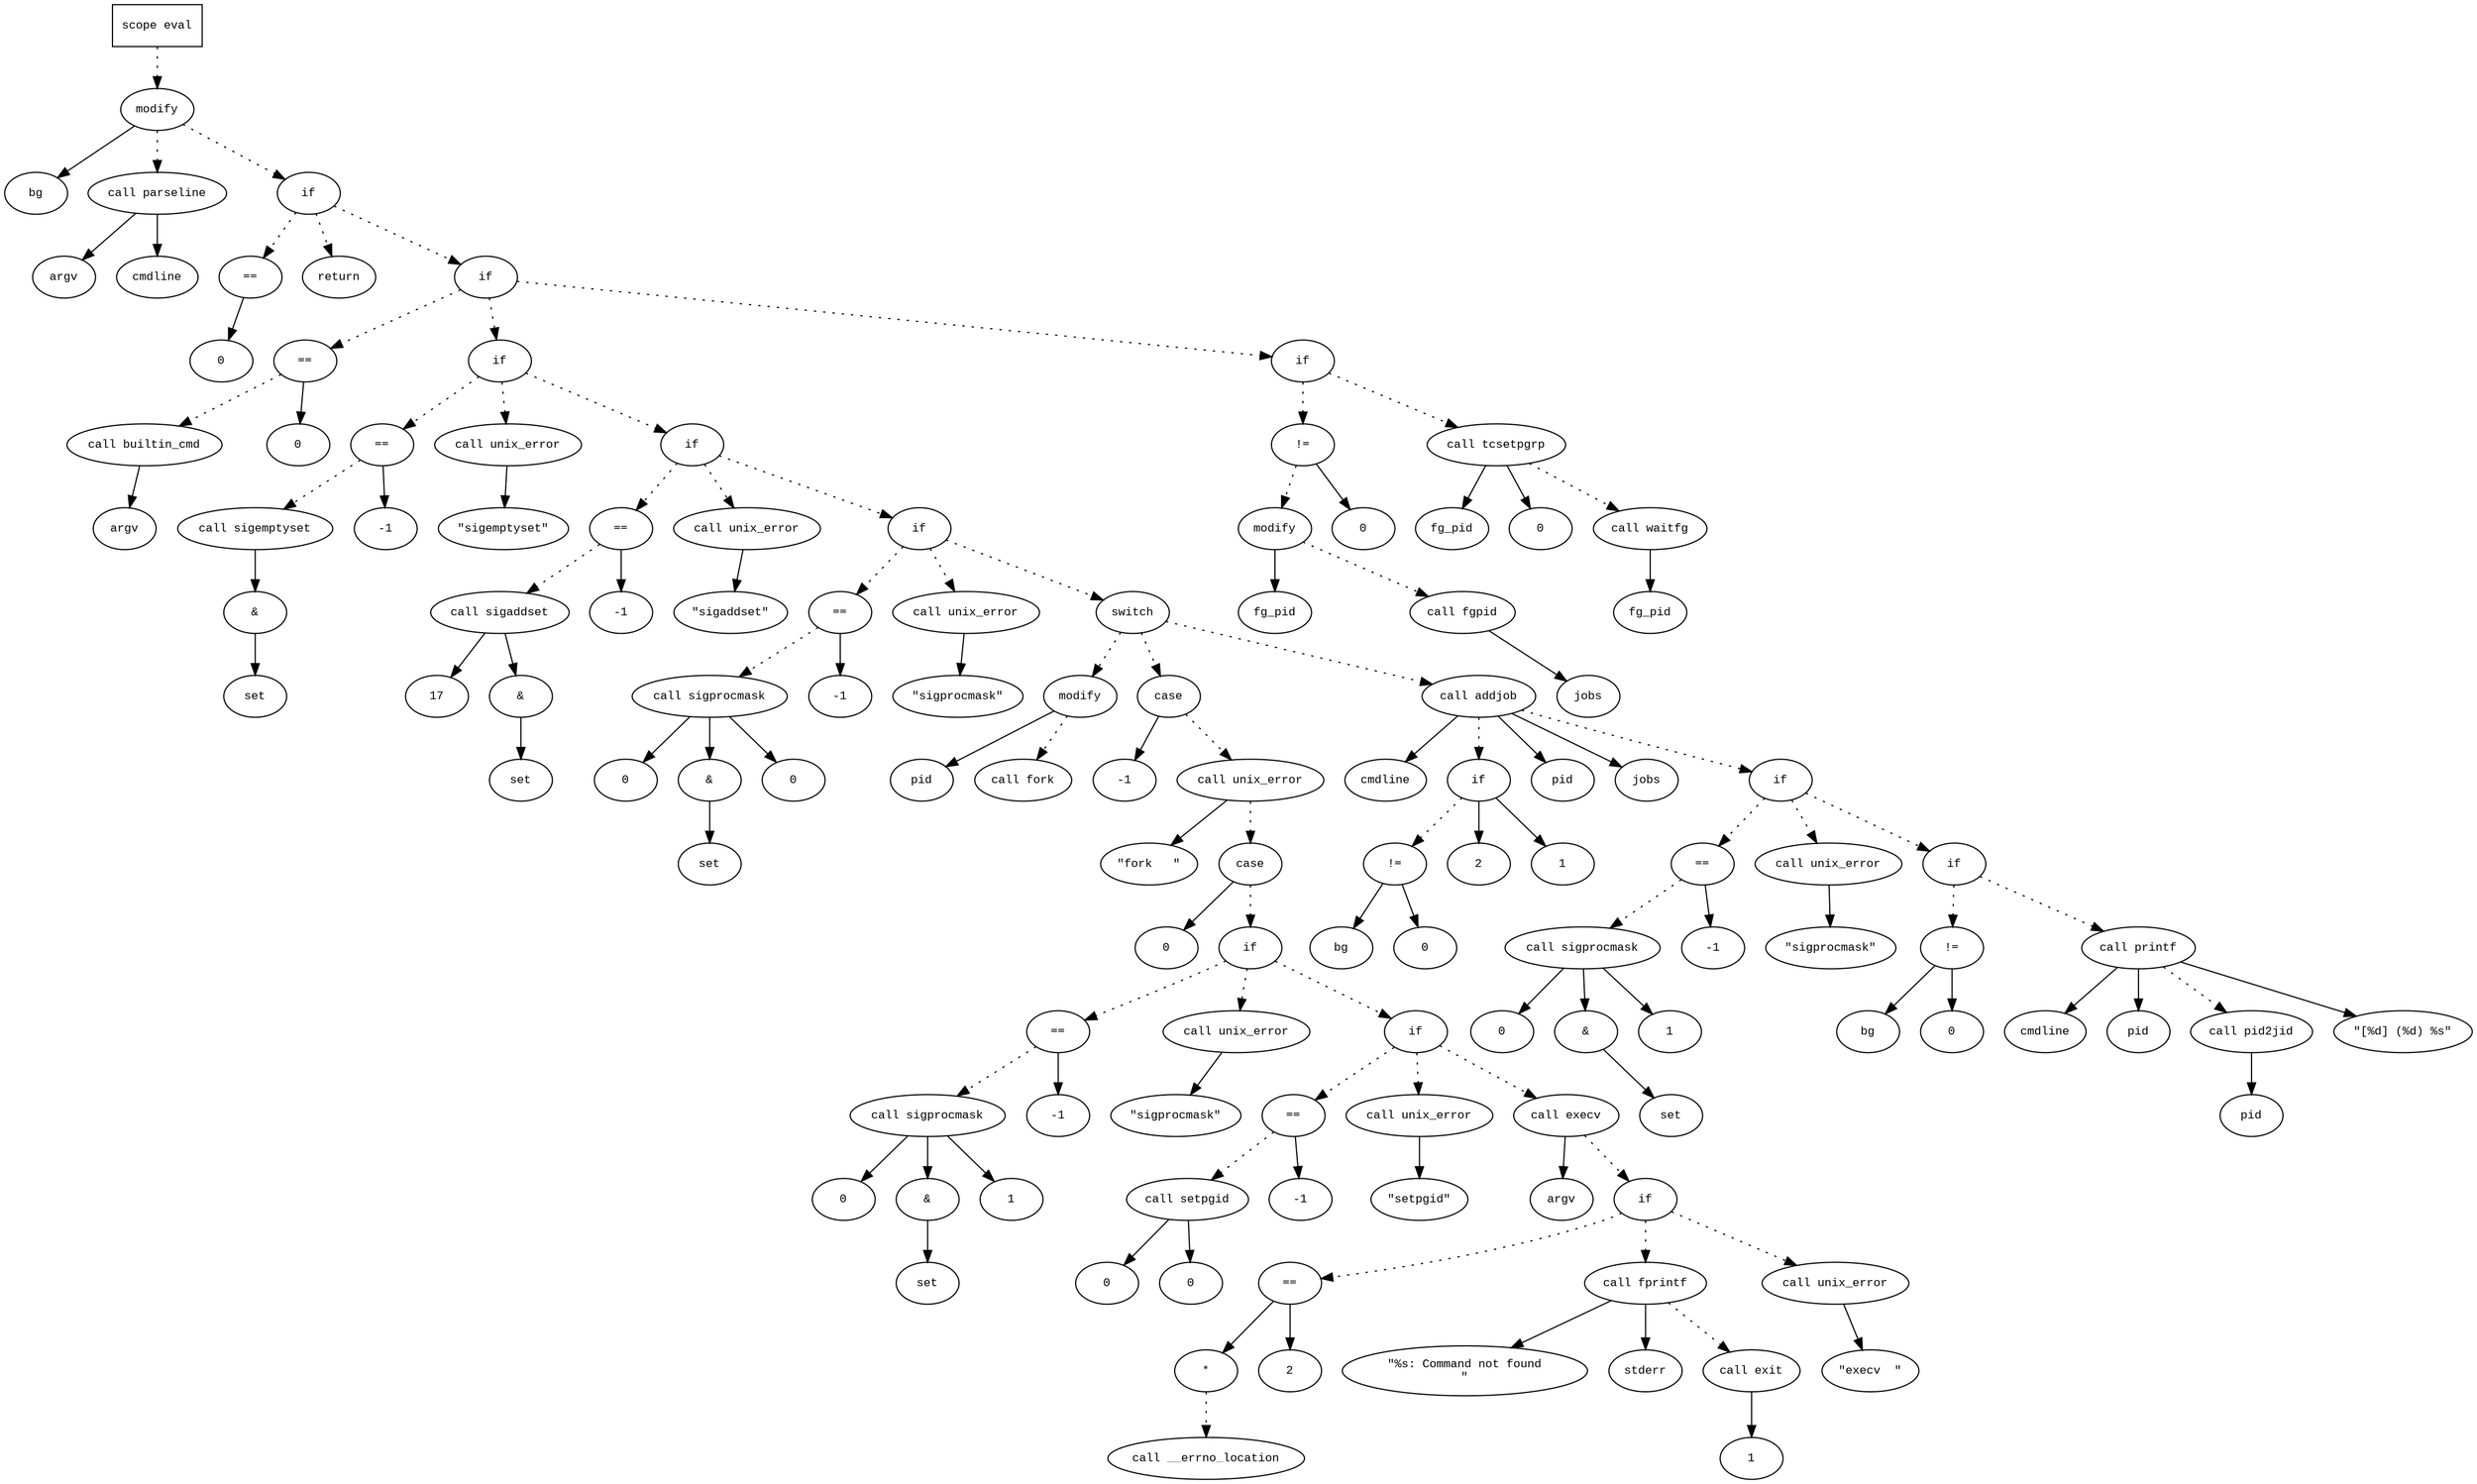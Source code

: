 digraph AST {
  graph [fontname="Times New Roman",fontsize=10];
  node  [fontname="Courier New",fontsize=10];
  edge  [fontname="Times New Roman",fontsize=10];

  node1 [label="scope eval",shape=box];
  node2 [label="modify",shape=ellipse];
  node3 [label="bg",shape=ellipse];
  node2 -> node3;
  node4 [label="call parseline",shape=ellipse];
  node5 [label="argv",shape=ellipse];
  node4 -> node5;
  node6 [label="cmdline",shape=ellipse];
  node4 -> node6;
  node2 -> node4 [style=dotted];
  node1 -> node2 [style=dotted];
  node7 [label="if",shape=ellipse];
  node2 -> node7 [style=dotted];
  node8 [label="==",shape=ellipse];
  node9 [label="0",shape=ellipse];
  node8 -> node9;
  node7 -> node8 [style=dotted];
  node10 [label="return",shape=ellipse];
  node7 -> node10 [style=dotted];
  node11 [label="if",shape=ellipse];
  node7 -> node11 [style=dotted];
  node12 [label="==",shape=ellipse];
  node13 [label="call builtin_cmd",shape=ellipse];
  node14 [label="argv",shape=ellipse];
  node13 -> node14;
  node12 -> node13 [style=dotted];
  node15 [label="0",shape=ellipse];
  node12 -> node15;
  node11 -> node12 [style=dotted];
  node16 [label="if",shape=ellipse];
  node11 -> node16 [style=dotted];
  node17 [label="==",shape=ellipse];
  node18 [label="call sigemptyset",shape=ellipse];
  node19 [label="&",shape=ellipse];
  node18 -> node19;
  node20 [label="set",shape=ellipse];
  node19 -> node20;
  node17 -> node18 [style=dotted];
  node21 [label="-1",shape=ellipse];
  node17 -> node21;
  node16 -> node17 [style=dotted];
  node22 [label="call unix_error",shape=ellipse];
  node23 [label="\"sigemptyset\"",shape=ellipse];
  node22 -> node23;
  node16 -> node22 [style=dotted];
  node24 [label="if",shape=ellipse];
  node16 -> node24 [style=dotted];
  node25 [label="==",shape=ellipse];
  node26 [label="call sigaddset",shape=ellipse];
  node27 [label="17",shape=ellipse];
  node26 -> node27;
  node28 [label="&",shape=ellipse];
  node26 -> node28;
  node29 [label="set",shape=ellipse];
  node28 -> node29;
  node25 -> node26 [style=dotted];
  node30 [label="-1",shape=ellipse];
  node25 -> node30;
  node24 -> node25 [style=dotted];
  node31 [label="call unix_error",shape=ellipse];
  node32 [label="\"sigaddset\"",shape=ellipse];
  node31 -> node32;
  node24 -> node31 [style=dotted];
  node33 [label="if",shape=ellipse];
  node24 -> node33 [style=dotted];
  node34 [label="==",shape=ellipse];
  node35 [label="call sigprocmask",shape=ellipse];
  node36 [label="0",shape=ellipse];
  node35 -> node36;
  node37 [label="&",shape=ellipse];
  node35 -> node37;
  node38 [label="set",shape=ellipse];
  node37 -> node38;
  node39 [label="0",shape=ellipse];
  node35 -> node39;
  node34 -> node35 [style=dotted];
  node40 [label="-1",shape=ellipse];
  node34 -> node40;
  node33 -> node34 [style=dotted];
  node41 [label="call unix_error",shape=ellipse];
  node42 [label="\"sigprocmask\"",shape=ellipse];
  node41 -> node42;
  node33 -> node41 [style=dotted];
  node43 [label="switch",shape=ellipse];
  node44 [label="modify",shape=ellipse];
  node45 [label="pid",shape=ellipse];
  node44 -> node45;
  node46 [label="call fork",shape=ellipse];
  node44 -> node46 [style=dotted];
  node43 -> node44 [style=dotted];
  node47 [label="case",shape=ellipse];
  node48 [label="-1",shape=ellipse];
  node47 -> node48;
  node43 -> node47 [style=dotted];
  node49 [label="call unix_error",shape=ellipse];
  node50 [label="\"fork   \"",shape=ellipse];
  node49 -> node50;
  node47 -> node49 [style=dotted];
  node51 [label="case",shape=ellipse];
  node52 [label="0",shape=ellipse];
  node51 -> node52;
  node49 -> node51 [style=dotted];
  node53 [label="if",shape=ellipse];
  node51 -> node53 [style=dotted];
  node54 [label="==",shape=ellipse];
  node55 [label="call sigprocmask",shape=ellipse];
  node56 [label="0",shape=ellipse];
  node55 -> node56;
  node57 [label="&",shape=ellipse];
  node55 -> node57;
  node58 [label="set",shape=ellipse];
  node57 -> node58;
  node59 [label="1",shape=ellipse];
  node55 -> node59;
  node54 -> node55 [style=dotted];
  node60 [label="-1",shape=ellipse];
  node54 -> node60;
  node53 -> node54 [style=dotted];
  node61 [label="call unix_error",shape=ellipse];
  node62 [label="\"sigprocmask\"",shape=ellipse];
  node61 -> node62;
  node53 -> node61 [style=dotted];
  node63 [label="if",shape=ellipse];
  node53 -> node63 [style=dotted];
  node64 [label="==",shape=ellipse];
  node65 [label="call setpgid",shape=ellipse];
  node66 [label="0",shape=ellipse];
  node65 -> node66;
  node67 [label="0",shape=ellipse];
  node65 -> node67;
  node64 -> node65 [style=dotted];
  node68 [label="-1",shape=ellipse];
  node64 -> node68;
  node63 -> node64 [style=dotted];
  node69 [label="call unix_error",shape=ellipse];
  node70 [label="\"setpgid\"",shape=ellipse];
  node69 -> node70;
  node63 -> node69 [style=dotted];
  node71 [label="call execv",shape=ellipse];
  node72 [label="argv",shape=ellipse];
  node71 -> node72;
  node63 -> node71 [style=dotted];
  node73 [label="if",shape=ellipse];
  node71 -> node73 [style=dotted];
  node74 [label="==",shape=ellipse];
  node75 [label="*",shape=ellipse];
  node76 [label="call __errno_location",shape=ellipse];
  node75 -> node76 [style=dotted];
  node74 -> node75;
  node77 [label="2",shape=ellipse];
  node74 -> node77;
  node73 -> node74 [style=dotted];
  node78 [label="call fprintf",shape=ellipse];
  node79 [label="\"%s: Command not found
\"",shape=ellipse];
  node78 -> node79;
  node80 [label="stderr",shape=ellipse];
  node78 -> node80;
  node73 -> node78 [style=dotted];
  node81 [label="call exit",shape=ellipse];
  node82 [label="1",shape=ellipse];
  node81 -> node82;
  node78 -> node81 [style=dotted];
  node83 [label="call unix_error",shape=ellipse];
  node84 [label="\"execv  \"",shape=ellipse];
  node83 -> node84;
  node73 -> node83 [style=dotted];
  node33 -> node43 [style=dotted];
  node85 [label="call addjob",shape=ellipse];
  node86 [label="cmdline",shape=ellipse];
  node85 -> node86;
  node87 [label="if",shape=ellipse];
  node85 -> node87 [style=dotted];
  node88 [label="!=",shape=ellipse];
  node89 [label="bg",shape=ellipse];
  node88 -> node89;
  node90 [label="0",shape=ellipse];
  node88 -> node90;
  node87 -> node88 [style=dotted];
  node91 [label="2",shape=ellipse];
  node87 -> node91;
  node92 [label="1",shape=ellipse];
  node87 -> node92;
  node93 [label="pid",shape=ellipse];
  node85 -> node93;
  node94 [label="jobs",shape=ellipse];
  node85 -> node94;
  node43 -> node85 [style=dotted];
  node95 [label="if",shape=ellipse];
  node85 -> node95 [style=dotted];
  node96 [label="==",shape=ellipse];
  node97 [label="call sigprocmask",shape=ellipse];
  node98 [label="0",shape=ellipse];
  node97 -> node98;
  node99 [label="&",shape=ellipse];
  node97 -> node99;
  node100 [label="set",shape=ellipse];
  node99 -> node100;
  node101 [label="1",shape=ellipse];
  node97 -> node101;
  node96 -> node97 [style=dotted];
  node102 [label="-1",shape=ellipse];
  node96 -> node102;
  node95 -> node96 [style=dotted];
  node103 [label="call unix_error",shape=ellipse];
  node104 [label="\"sigprocmask\"",shape=ellipse];
  node103 -> node104;
  node95 -> node103 [style=dotted];
  node105 [label="if",shape=ellipse];
  node95 -> node105 [style=dotted];
  node106 [label="!=",shape=ellipse];
  node107 [label="bg",shape=ellipse];
  node106 -> node107;
  node108 [label="0",shape=ellipse];
  node106 -> node108;
  node105 -> node106 [style=dotted];
  node109 [label="call printf",shape=ellipse];
  node110 [label="cmdline",shape=ellipse];
  node109 -> node110;
  node111 [label="pid",shape=ellipse];
  node109 -> node111;
  node112 [label="call pid2jid",shape=ellipse];
  node113 [label="pid",shape=ellipse];
  node112 -> node113;
  node109 -> node112 [style=dotted];
  node114 [label="\"[%d] (%d) %s\"",shape=ellipse];
  node109 -> node114;
  node105 -> node109 [style=dotted];
  node115 [label="if",shape=ellipse];
  node11 -> node115 [style=dotted];
  node116 [label="!=",shape=ellipse];
  node117 [label="modify",shape=ellipse];
  node118 [label="fg_pid",shape=ellipse];
  node117 -> node118;
  node119 [label="call fgpid",shape=ellipse];
  node120 [label="jobs",shape=ellipse];
  node119 -> node120;
  node117 -> node119 [style=dotted];
  node116 -> node117 [style=dotted];
  node121 [label="0",shape=ellipse];
  node116 -> node121;
  node115 -> node116 [style=dotted];
  node122 [label="call tcsetpgrp",shape=ellipse];
  node123 [label="fg_pid",shape=ellipse];
  node122 -> node123;
  node124 [label="0",shape=ellipse];
  node122 -> node124;
  node115 -> node122 [style=dotted];
  node125 [label="call waitfg",shape=ellipse];
  node126 [label="fg_pid",shape=ellipse];
  node125 -> node126;
  node122 -> node125 [style=dotted];
} 